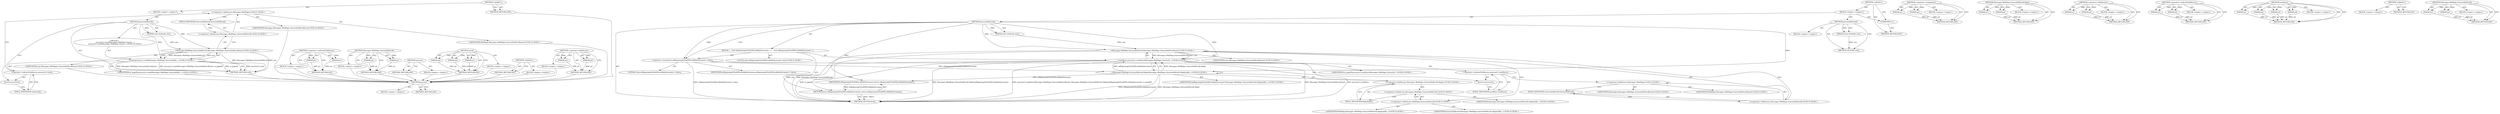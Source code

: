 digraph "Messages.WebPage.GestureDidScroll" {
vulnerable_61 [label=<(METHOD,&lt;operator&gt;.fieldAccess)>];
vulnerable_62 [label=<(PARAM,p1)>];
vulnerable_63 [label=<(PARAM,p2)>];
vulnerable_64 [label=<(BLOCK,&lt;empty&gt;,&lt;empty&gt;)>];
vulnerable_65 [label=<(METHOD_RETURN,ANY)>];
vulnerable_6 [label=<(METHOD,&lt;global&gt;)<SUB>1</SUB>>];
vulnerable_7 [label=<(BLOCK,&lt;empty&gt;,&lt;empty&gt;)<SUB>1</SUB>>];
vulnerable_8 [label=<(METHOD,gestureDidScroll)<SUB>1</SUB>>];
vulnerable_9 [label=<(PARAM,const IntSize&amp; size)<SUB>1</SUB>>];
vulnerable_10 [label="<(BLOCK,{
    process()-&gt;send(Messages::WebPage::Gestur...,{
    process()-&gt;send(Messages::WebPage::Gestur...)<SUB>2</SUB>>"];
vulnerable_11 [label="<(send,process()-&gt;send(Messages::WebPage::GestureDidSc...)<SUB>3</SUB>>"];
vulnerable_12 [label=<(&lt;operator&gt;.indirectFieldAccess,process()-&gt;send)<SUB>3</SUB>>];
vulnerable_13 [label=<(process,process())<SUB>3</SUB>>];
vulnerable_14 [label=<(FIELD_IDENTIFIER,send,send)<SUB>3</SUB>>];
vulnerable_15 [label="<(Messages.WebPage.GestureDidScroll,Messages::WebPage::GestureDidScroll(size))<SUB>3</SUB>>"];
vulnerable_16 [label="<(&lt;operator&gt;.fieldAccess,Messages::WebPage::GestureDidScroll)<SUB>3</SUB>>"];
vulnerable_17 [label="<(&lt;operator&gt;.fieldAccess,Messages::WebPage)<SUB>3</SUB>>"];
vulnerable_18 [label="<(IDENTIFIER,Messages,Messages::WebPage::GestureDidScroll(size))<SUB>3</SUB>>"];
vulnerable_19 [label="<(IDENTIFIER,WebPage,Messages::WebPage::GestureDidScroll(size))<SUB>3</SUB>>"];
vulnerable_20 [label=<(FIELD_IDENTIFIER,GestureDidScroll,GestureDidScroll)<SUB>3</SUB>>];
vulnerable_21 [label="<(IDENTIFIER,size,Messages::WebPage::GestureDidScroll(size))<SUB>3</SUB>>"];
vulnerable_22 [label="<(IDENTIFIER,m_pageID,process()-&gt;send(Messages::WebPage::GestureDidSc...)<SUB>3</SUB>>"];
vulnerable_23 [label=<(METHOD_RETURN,void)<SUB>1</SUB>>];
vulnerable_25 [label=<(METHOD_RETURN,ANY)<SUB>1</SUB>>];
vulnerable_48 [label=<(METHOD,&lt;operator&gt;.indirectFieldAccess)>];
vulnerable_49 [label=<(PARAM,p1)>];
vulnerable_50 [label=<(PARAM,p2)>];
vulnerable_51 [label=<(BLOCK,&lt;empty&gt;,&lt;empty&gt;)>];
vulnerable_52 [label=<(METHOD_RETURN,ANY)>];
vulnerable_56 [label=<(METHOD,Messages.WebPage.GestureDidScroll)>];
vulnerable_57 [label=<(PARAM,p1)>];
vulnerable_58 [label=<(PARAM,p2)>];
vulnerable_59 [label=<(BLOCK,&lt;empty&gt;,&lt;empty&gt;)>];
vulnerable_60 [label=<(METHOD_RETURN,ANY)>];
vulnerable_53 [label=<(METHOD,process)>];
vulnerable_54 [label=<(BLOCK,&lt;empty&gt;,&lt;empty&gt;)>];
vulnerable_55 [label=<(METHOD_RETURN,ANY)>];
vulnerable_42 [label=<(METHOD,send)>];
vulnerable_43 [label=<(PARAM,p1)>];
vulnerable_44 [label=<(PARAM,p2)>];
vulnerable_45 [label=<(PARAM,p3)>];
vulnerable_46 [label=<(BLOCK,&lt;empty&gt;,&lt;empty&gt;)>];
vulnerable_47 [label=<(METHOD_RETURN,ANY)>];
vulnerable_36 [label=<(METHOD,&lt;global&gt;)<SUB>1</SUB>>];
vulnerable_37 [label=<(BLOCK,&lt;empty&gt;,&lt;empty&gt;)>];
vulnerable_38 [label=<(METHOD_RETURN,ANY)>];
fixed_84 [label=<(METHOD,process)>];
fixed_85 [label=<(BLOCK,&lt;empty&gt;,&lt;empty&gt;)>];
fixed_86 [label=<(METHOD_RETURN,ANY)>];
fixed_6 [label=<(METHOD,&lt;global&gt;)<SUB>1</SUB>>];
fixed_7 [label=<(BLOCK,&lt;empty&gt;,&lt;empty&gt;)<SUB>1</SUB>>];
fixed_8 [label=<(METHOD,gestureDidScroll)<SUB>1</SUB>>];
fixed_9 [label=<(PARAM,const IntSize&amp; size)<SUB>1</SUB>>];
fixed_10 [label=<(BLOCK,&lt;empty&gt;,&lt;empty&gt;)>];
fixed_11 [label=<(METHOD_RETURN,void)<SUB>1</SUB>>];
fixed_13 [label=<(UNKNOWN,),))<SUB>1</SUB>>];
fixed_14 [label=<(METHOD,gestureDidScroll)<SUB>2</SUB>>];
fixed_15 [label=<(PARAM,const IntSize&amp; size)<SUB>2</SUB>>];
fixed_16 [label=<(BLOCK,{
    bool atBeginningOrEndOfScrollableDocument...,{
    bool atBeginningOrEndOfScrollableDocument...)<SUB>3</SUB>>];
fixed_17 [label="<(LOCAL,bool atBeginningOrEndOfScrollableDocument: bool)<SUB>4</SUB>>"];
fixed_18 [label=<(&lt;operator&gt;.assignment,atBeginningOrEndOfScrollableDocument = false)<SUB>4</SUB>>];
fixed_19 [label=<(IDENTIFIER,atBeginningOrEndOfScrollableDocument,atBeginningOrEndOfScrollableDocument = false)<SUB>4</SUB>>];
fixed_20 [label=<(LITERAL,false,atBeginningOrEndOfScrollableDocument = false)<SUB>4</SUB>>];
fixed_21 [label="<(sendSync,process()-&gt;sendSync(Messages::WebPage::GestureD...)<SUB>5</SUB>>"];
fixed_22 [label=<(&lt;operator&gt;.indirectFieldAccess,process()-&gt;sendSync)<SUB>5</SUB>>];
fixed_23 [label=<(process,process())<SUB>5</SUB>>];
fixed_24 [label=<(FIELD_IDENTIFIER,sendSync,sendSync)<SUB>5</SUB>>];
fixed_25 [label="<(Messages.WebPage.GestureDidScroll,Messages::WebPage::GestureDidScroll(size))<SUB>5</SUB>>"];
fixed_26 [label="<(&lt;operator&gt;.fieldAccess,Messages::WebPage::GestureDidScroll)<SUB>5</SUB>>"];
fixed_27 [label="<(&lt;operator&gt;.fieldAccess,Messages::WebPage)<SUB>5</SUB>>"];
fixed_28 [label="<(IDENTIFIER,Messages,Messages::WebPage::GestureDidScroll(size))<SUB>5</SUB>>"];
fixed_29 [label="<(IDENTIFIER,WebPage,Messages::WebPage::GestureDidScroll(size))<SUB>5</SUB>>"];
fixed_30 [label=<(FIELD_IDENTIFIER,GestureDidScroll,GestureDidScroll)<SUB>5</SUB>>];
fixed_31 [label="<(IDENTIFIER,size,Messages::WebPage::GestureDidScroll(size))<SUB>5</SUB>>"];
fixed_32 [label="<(Messages.WebPage.GestureDidScroll.Reply,Messages::WebPage::GestureDidScroll::Reply(atBe...)<SUB>5</SUB>>"];
fixed_33 [label="<(&lt;operator&gt;.fieldAccess,Messages::WebPage::GestureDidScroll::Reply)<SUB>5</SUB>>"];
fixed_34 [label="<(&lt;operator&gt;.fieldAccess,Messages::WebPage::GestureDidScroll)<SUB>5</SUB>>"];
fixed_35 [label="<(IDENTIFIER,Messages,Messages::WebPage::GestureDidScroll::Reply(atBe...)<SUB>5</SUB>>"];
fixed_36 [label="<(&lt;operator&gt;.fieldAccess,WebPage::GestureDidScroll)<SUB>5</SUB>>"];
fixed_37 [label="<(IDENTIFIER,WebPage,Messages::WebPage::GestureDidScroll::Reply(atBe...)<SUB>5</SUB>>"];
fixed_38 [label="<(IDENTIFIER,GestureDidScroll,Messages::WebPage::GestureDidScroll::Reply(atBe...)<SUB>5</SUB>>"];
fixed_39 [label=<(FIELD_IDENTIFIER,Reply,Reply)<SUB>5</SUB>>];
fixed_40 [label="<(IDENTIFIER,atBeginningOrEndOfScrollableDocument,Messages::WebPage::GestureDidScroll::Reply(atBe...)<SUB>5</SUB>>"];
fixed_41 [label="<(IDENTIFIER,m_pageID,process()-&gt;sendSync(Messages::WebPage::GestureD...)<SUB>5</SUB>>"];
fixed_42 [label=<(RETURN,return atBeginningOrEndOfScrollableDocument;,return atBeginningOrEndOfScrollableDocument;)<SUB>6</SUB>>];
fixed_43 [label=<(IDENTIFIER,atBeginningOrEndOfScrollableDocument,return atBeginningOrEndOfScrollableDocument;)<SUB>6</SUB>>];
fixed_44 [label=<(METHOD_RETURN,bool)<SUB>2</SUB>>];
fixed_46 [label=<(METHOD_RETURN,ANY)<SUB>1</SUB>>];
fixed_67 [label=<(METHOD,&lt;operator&gt;.assignment)>];
fixed_68 [label=<(PARAM,p1)>];
fixed_69 [label=<(PARAM,p2)>];
fixed_70 [label=<(BLOCK,&lt;empty&gt;,&lt;empty&gt;)>];
fixed_71 [label=<(METHOD_RETURN,ANY)>];
fixed_97 [label=<(METHOD,Messages.WebPage.GestureDidScroll.Reply)>];
fixed_98 [label=<(PARAM,p1)>];
fixed_99 [label=<(PARAM,p2)>];
fixed_100 [label=<(BLOCK,&lt;empty&gt;,&lt;empty&gt;)>];
fixed_101 [label=<(METHOD_RETURN,ANY)>];
fixed_92 [label=<(METHOD,&lt;operator&gt;.fieldAccess)>];
fixed_93 [label=<(PARAM,p1)>];
fixed_94 [label=<(PARAM,p2)>];
fixed_95 [label=<(BLOCK,&lt;empty&gt;,&lt;empty&gt;)>];
fixed_96 [label=<(METHOD_RETURN,ANY)>];
fixed_79 [label=<(METHOD,&lt;operator&gt;.indirectFieldAccess)>];
fixed_80 [label=<(PARAM,p1)>];
fixed_81 [label=<(PARAM,p2)>];
fixed_82 [label=<(BLOCK,&lt;empty&gt;,&lt;empty&gt;)>];
fixed_83 [label=<(METHOD_RETURN,ANY)>];
fixed_72 [label=<(METHOD,sendSync)>];
fixed_73 [label=<(PARAM,p1)>];
fixed_74 [label=<(PARAM,p2)>];
fixed_75 [label=<(PARAM,p3)>];
fixed_76 [label=<(PARAM,p4)>];
fixed_77 [label=<(BLOCK,&lt;empty&gt;,&lt;empty&gt;)>];
fixed_78 [label=<(METHOD_RETURN,ANY)>];
fixed_61 [label=<(METHOD,&lt;global&gt;)<SUB>1</SUB>>];
fixed_62 [label=<(BLOCK,&lt;empty&gt;,&lt;empty&gt;)>];
fixed_63 [label=<(METHOD_RETURN,ANY)>];
fixed_87 [label=<(METHOD,Messages.WebPage.GestureDidScroll)>];
fixed_88 [label=<(PARAM,p1)>];
fixed_89 [label=<(PARAM,p2)>];
fixed_90 [label=<(BLOCK,&lt;empty&gt;,&lt;empty&gt;)>];
fixed_91 [label=<(METHOD_RETURN,ANY)>];
vulnerable_61 -> vulnerable_62  [key=0, label="AST: "];
vulnerable_61 -> vulnerable_62  [key=1, label="DDG: "];
vulnerable_61 -> vulnerable_64  [key=0, label="AST: "];
vulnerable_61 -> vulnerable_63  [key=0, label="AST: "];
vulnerable_61 -> vulnerable_63  [key=1, label="DDG: "];
vulnerable_61 -> vulnerable_65  [key=0, label="AST: "];
vulnerable_61 -> vulnerable_65  [key=1, label="CFG: "];
vulnerable_62 -> vulnerable_65  [key=0, label="DDG: p1"];
vulnerable_63 -> vulnerable_65  [key=0, label="DDG: p2"];
vulnerable_64 -> fixed_84  [key=0];
vulnerable_65 -> fixed_84  [key=0];
vulnerable_6 -> vulnerable_7  [key=0, label="AST: "];
vulnerable_6 -> vulnerable_25  [key=0, label="AST: "];
vulnerable_6 -> vulnerable_25  [key=1, label="CFG: "];
vulnerable_7 -> vulnerable_8  [key=0, label="AST: "];
vulnerable_8 -> vulnerable_9  [key=0, label="AST: "];
vulnerable_8 -> vulnerable_9  [key=1, label="DDG: "];
vulnerable_8 -> vulnerable_10  [key=0, label="AST: "];
vulnerable_8 -> vulnerable_23  [key=0, label="AST: "];
vulnerable_8 -> vulnerable_13  [key=0, label="CFG: "];
vulnerable_8 -> vulnerable_11  [key=0, label="DDG: "];
vulnerable_8 -> vulnerable_15  [key=0, label="DDG: "];
vulnerable_9 -> vulnerable_15  [key=0, label="DDG: size"];
vulnerable_10 -> vulnerable_11  [key=0, label="AST: "];
vulnerable_11 -> vulnerable_12  [key=0, label="AST: "];
vulnerable_11 -> vulnerable_15  [key=0, label="AST: "];
vulnerable_11 -> vulnerable_22  [key=0, label="AST: "];
vulnerable_11 -> vulnerable_23  [key=0, label="CFG: "];
vulnerable_11 -> vulnerable_23  [key=1, label="DDG: process()-&gt;send"];
vulnerable_11 -> vulnerable_23  [key=2, label="DDG: Messages::WebPage::GestureDidScroll(size)"];
vulnerable_11 -> vulnerable_23  [key=3, label="DDG: process()-&gt;send(Messages::WebPage::GestureDidScroll(size), m_pageID)"];
vulnerable_11 -> vulnerable_23  [key=4, label="DDG: m_pageID"];
vulnerable_12 -> vulnerable_13  [key=0, label="AST: "];
vulnerable_12 -> vulnerable_14  [key=0, label="AST: "];
vulnerable_12 -> vulnerable_17  [key=0, label="CFG: "];
vulnerable_13 -> vulnerable_14  [key=0, label="CFG: "];
vulnerable_14 -> vulnerable_12  [key=0, label="CFG: "];
vulnerable_15 -> vulnerable_16  [key=0, label="AST: "];
vulnerable_15 -> vulnerable_21  [key=0, label="AST: "];
vulnerable_15 -> vulnerable_11  [key=0, label="CFG: "];
vulnerable_15 -> vulnerable_11  [key=1, label="DDG: Messages::WebPage::GestureDidScroll"];
vulnerable_15 -> vulnerable_11  [key=2, label="DDG: size"];
vulnerable_15 -> vulnerable_23  [key=0, label="DDG: Messages::WebPage::GestureDidScroll"];
vulnerable_15 -> vulnerable_23  [key=1, label="DDG: size"];
vulnerable_16 -> vulnerable_17  [key=0, label="AST: "];
vulnerable_16 -> vulnerable_20  [key=0, label="AST: "];
vulnerable_16 -> vulnerable_15  [key=0, label="CFG: "];
vulnerable_17 -> vulnerable_18  [key=0, label="AST: "];
vulnerable_17 -> vulnerable_19  [key=0, label="AST: "];
vulnerable_17 -> vulnerable_20  [key=0, label="CFG: "];
vulnerable_18 -> fixed_84  [key=0];
vulnerable_19 -> fixed_84  [key=0];
vulnerable_20 -> vulnerable_16  [key=0, label="CFG: "];
vulnerable_21 -> fixed_84  [key=0];
vulnerable_22 -> fixed_84  [key=0];
vulnerable_23 -> fixed_84  [key=0];
vulnerable_25 -> fixed_84  [key=0];
vulnerable_48 -> vulnerable_49  [key=0, label="AST: "];
vulnerable_48 -> vulnerable_49  [key=1, label="DDG: "];
vulnerable_48 -> vulnerable_51  [key=0, label="AST: "];
vulnerable_48 -> vulnerable_50  [key=0, label="AST: "];
vulnerable_48 -> vulnerable_50  [key=1, label="DDG: "];
vulnerable_48 -> vulnerable_52  [key=0, label="AST: "];
vulnerable_48 -> vulnerable_52  [key=1, label="CFG: "];
vulnerable_49 -> vulnerable_52  [key=0, label="DDG: p1"];
vulnerable_50 -> vulnerable_52  [key=0, label="DDG: p2"];
vulnerable_51 -> fixed_84  [key=0];
vulnerable_52 -> fixed_84  [key=0];
vulnerable_56 -> vulnerable_57  [key=0, label="AST: "];
vulnerable_56 -> vulnerable_57  [key=1, label="DDG: "];
vulnerable_56 -> vulnerable_59  [key=0, label="AST: "];
vulnerable_56 -> vulnerable_58  [key=0, label="AST: "];
vulnerable_56 -> vulnerable_58  [key=1, label="DDG: "];
vulnerable_56 -> vulnerable_60  [key=0, label="AST: "];
vulnerable_56 -> vulnerable_60  [key=1, label="CFG: "];
vulnerable_57 -> vulnerable_60  [key=0, label="DDG: p1"];
vulnerable_58 -> vulnerable_60  [key=0, label="DDG: p2"];
vulnerable_59 -> fixed_84  [key=0];
vulnerable_60 -> fixed_84  [key=0];
vulnerable_53 -> vulnerable_54  [key=0, label="AST: "];
vulnerable_53 -> vulnerable_55  [key=0, label="AST: "];
vulnerable_53 -> vulnerable_55  [key=1, label="CFG: "];
vulnerable_54 -> fixed_84  [key=0];
vulnerable_55 -> fixed_84  [key=0];
vulnerable_42 -> vulnerable_43  [key=0, label="AST: "];
vulnerable_42 -> vulnerable_43  [key=1, label="DDG: "];
vulnerable_42 -> vulnerable_46  [key=0, label="AST: "];
vulnerable_42 -> vulnerable_44  [key=0, label="AST: "];
vulnerable_42 -> vulnerable_44  [key=1, label="DDG: "];
vulnerable_42 -> vulnerable_47  [key=0, label="AST: "];
vulnerable_42 -> vulnerable_47  [key=1, label="CFG: "];
vulnerable_42 -> vulnerable_45  [key=0, label="AST: "];
vulnerable_42 -> vulnerable_45  [key=1, label="DDG: "];
vulnerable_43 -> vulnerable_47  [key=0, label="DDG: p1"];
vulnerable_44 -> vulnerable_47  [key=0, label="DDG: p2"];
vulnerable_45 -> vulnerable_47  [key=0, label="DDG: p3"];
vulnerable_46 -> fixed_84  [key=0];
vulnerable_47 -> fixed_84  [key=0];
vulnerable_36 -> vulnerable_37  [key=0, label="AST: "];
vulnerable_36 -> vulnerable_38  [key=0, label="AST: "];
vulnerable_36 -> vulnerable_38  [key=1, label="CFG: "];
vulnerable_37 -> fixed_84  [key=0];
vulnerable_38 -> fixed_84  [key=0];
fixed_84 -> fixed_85  [key=0, label="AST: "];
fixed_84 -> fixed_86  [key=0, label="AST: "];
fixed_84 -> fixed_86  [key=1, label="CFG: "];
fixed_6 -> fixed_7  [key=0, label="AST: "];
fixed_6 -> fixed_46  [key=0, label="AST: "];
fixed_6 -> fixed_13  [key=0, label="CFG: "];
fixed_7 -> fixed_8  [key=0, label="AST: "];
fixed_7 -> fixed_13  [key=0, label="AST: "];
fixed_7 -> fixed_14  [key=0, label="AST: "];
fixed_8 -> fixed_9  [key=0, label="AST: "];
fixed_8 -> fixed_9  [key=1, label="DDG: "];
fixed_8 -> fixed_10  [key=0, label="AST: "];
fixed_8 -> fixed_11  [key=0, label="AST: "];
fixed_8 -> fixed_11  [key=1, label="CFG: "];
fixed_9 -> fixed_11  [key=0, label="DDG: size"];
fixed_13 -> fixed_46  [key=0, label="CFG: "];
fixed_14 -> fixed_15  [key=0, label="AST: "];
fixed_14 -> fixed_15  [key=1, label="DDG: "];
fixed_14 -> fixed_16  [key=0, label="AST: "];
fixed_14 -> fixed_44  [key=0, label="AST: "];
fixed_14 -> fixed_18  [key=0, label="CFG: "];
fixed_14 -> fixed_18  [key=1, label="DDG: "];
fixed_14 -> fixed_21  [key=0, label="DDG: "];
fixed_14 -> fixed_43  [key=0, label="DDG: "];
fixed_14 -> fixed_25  [key=0, label="DDG: "];
fixed_14 -> fixed_32  [key=0, label="DDG: "];
fixed_15 -> fixed_25  [key=0, label="DDG: size"];
fixed_16 -> fixed_17  [key=0, label="AST: "];
fixed_16 -> fixed_18  [key=0, label="AST: "];
fixed_16 -> fixed_21  [key=0, label="AST: "];
fixed_16 -> fixed_42  [key=0, label="AST: "];
fixed_18 -> fixed_19  [key=0, label="AST: "];
fixed_18 -> fixed_20  [key=0, label="AST: "];
fixed_18 -> fixed_23  [key=0, label="CFG: "];
fixed_18 -> fixed_44  [key=0, label="DDG: atBeginningOrEndOfScrollableDocument = false"];
fixed_18 -> fixed_32  [key=0, label="DDG: atBeginningOrEndOfScrollableDocument"];
fixed_21 -> fixed_22  [key=0, label="AST: "];
fixed_21 -> fixed_25  [key=0, label="AST: "];
fixed_21 -> fixed_32  [key=0, label="AST: "];
fixed_21 -> fixed_41  [key=0, label="AST: "];
fixed_21 -> fixed_42  [key=0, label="CFG: "];
fixed_21 -> fixed_44  [key=0, label="DDG: process()-&gt;sendSync"];
fixed_21 -> fixed_44  [key=1, label="DDG: Messages::WebPage::GestureDidScroll(size)"];
fixed_21 -> fixed_44  [key=2, label="DDG: Messages::WebPage::GestureDidScroll::Reply(atBeginningOrEndOfScrollableDocument)"];
fixed_21 -> fixed_44  [key=3, label="DDG: process()-&gt;sendSync(Messages::WebPage::GestureDidScroll(size), Messages::WebPage::GestureDidScroll::Reply(atBeginningOrEndOfScrollableDocument), m_pageID)"];
fixed_21 -> fixed_44  [key=4, label="DDG: m_pageID"];
fixed_22 -> fixed_23  [key=0, label="AST: "];
fixed_22 -> fixed_24  [key=0, label="AST: "];
fixed_22 -> fixed_27  [key=0, label="CFG: "];
fixed_23 -> fixed_24  [key=0, label="CFG: "];
fixed_24 -> fixed_22  [key=0, label="CFG: "];
fixed_25 -> fixed_26  [key=0, label="AST: "];
fixed_25 -> fixed_31  [key=0, label="AST: "];
fixed_25 -> fixed_36  [key=0, label="CFG: "];
fixed_25 -> fixed_44  [key=0, label="DDG: Messages::WebPage::GestureDidScroll"];
fixed_25 -> fixed_44  [key=1, label="DDG: size"];
fixed_25 -> fixed_21  [key=0, label="DDG: Messages::WebPage::GestureDidScroll"];
fixed_25 -> fixed_21  [key=1, label="DDG: size"];
fixed_26 -> fixed_27  [key=0, label="AST: "];
fixed_26 -> fixed_30  [key=0, label="AST: "];
fixed_26 -> fixed_25  [key=0, label="CFG: "];
fixed_27 -> fixed_28  [key=0, label="AST: "];
fixed_27 -> fixed_29  [key=0, label="AST: "];
fixed_27 -> fixed_30  [key=0, label="CFG: "];
fixed_30 -> fixed_26  [key=0, label="CFG: "];
fixed_32 -> fixed_33  [key=0, label="AST: "];
fixed_32 -> fixed_40  [key=0, label="AST: "];
fixed_32 -> fixed_21  [key=0, label="CFG: "];
fixed_32 -> fixed_21  [key=1, label="DDG: Messages::WebPage::GestureDidScroll::Reply"];
fixed_32 -> fixed_21  [key=2, label="DDG: atBeginningOrEndOfScrollableDocument"];
fixed_32 -> fixed_44  [key=0, label="DDG: Messages::WebPage::GestureDidScroll::Reply"];
fixed_32 -> fixed_44  [key=1, label="DDG: atBeginningOrEndOfScrollableDocument"];
fixed_32 -> fixed_43  [key=0, label="DDG: atBeginningOrEndOfScrollableDocument"];
fixed_33 -> fixed_34  [key=0, label="AST: "];
fixed_33 -> fixed_39  [key=0, label="AST: "];
fixed_33 -> fixed_32  [key=0, label="CFG: "];
fixed_34 -> fixed_35  [key=0, label="AST: "];
fixed_34 -> fixed_36  [key=0, label="AST: "];
fixed_34 -> fixed_39  [key=0, label="CFG: "];
fixed_36 -> fixed_37  [key=0, label="AST: "];
fixed_36 -> fixed_38  [key=0, label="AST: "];
fixed_36 -> fixed_34  [key=0, label="CFG: "];
fixed_39 -> fixed_33  [key=0, label="CFG: "];
fixed_42 -> fixed_43  [key=0, label="AST: "];
fixed_42 -> fixed_44  [key=0, label="CFG: "];
fixed_42 -> fixed_44  [key=1, label="DDG: &lt;RET&gt;"];
fixed_43 -> fixed_42  [key=0, label="DDG: atBeginningOrEndOfScrollableDocument"];
fixed_67 -> fixed_68  [key=0, label="AST: "];
fixed_67 -> fixed_68  [key=1, label="DDG: "];
fixed_67 -> fixed_70  [key=0, label="AST: "];
fixed_67 -> fixed_69  [key=0, label="AST: "];
fixed_67 -> fixed_69  [key=1, label="DDG: "];
fixed_67 -> fixed_71  [key=0, label="AST: "];
fixed_67 -> fixed_71  [key=1, label="CFG: "];
fixed_68 -> fixed_71  [key=0, label="DDG: p1"];
fixed_69 -> fixed_71  [key=0, label="DDG: p2"];
fixed_97 -> fixed_98  [key=0, label="AST: "];
fixed_97 -> fixed_98  [key=1, label="DDG: "];
fixed_97 -> fixed_100  [key=0, label="AST: "];
fixed_97 -> fixed_99  [key=0, label="AST: "];
fixed_97 -> fixed_99  [key=1, label="DDG: "];
fixed_97 -> fixed_101  [key=0, label="AST: "];
fixed_97 -> fixed_101  [key=1, label="CFG: "];
fixed_98 -> fixed_101  [key=0, label="DDG: p1"];
fixed_99 -> fixed_101  [key=0, label="DDG: p2"];
fixed_92 -> fixed_93  [key=0, label="AST: "];
fixed_92 -> fixed_93  [key=1, label="DDG: "];
fixed_92 -> fixed_95  [key=0, label="AST: "];
fixed_92 -> fixed_94  [key=0, label="AST: "];
fixed_92 -> fixed_94  [key=1, label="DDG: "];
fixed_92 -> fixed_96  [key=0, label="AST: "];
fixed_92 -> fixed_96  [key=1, label="CFG: "];
fixed_93 -> fixed_96  [key=0, label="DDG: p1"];
fixed_94 -> fixed_96  [key=0, label="DDG: p2"];
fixed_79 -> fixed_80  [key=0, label="AST: "];
fixed_79 -> fixed_80  [key=1, label="DDG: "];
fixed_79 -> fixed_82  [key=0, label="AST: "];
fixed_79 -> fixed_81  [key=0, label="AST: "];
fixed_79 -> fixed_81  [key=1, label="DDG: "];
fixed_79 -> fixed_83  [key=0, label="AST: "];
fixed_79 -> fixed_83  [key=1, label="CFG: "];
fixed_80 -> fixed_83  [key=0, label="DDG: p1"];
fixed_81 -> fixed_83  [key=0, label="DDG: p2"];
fixed_72 -> fixed_73  [key=0, label="AST: "];
fixed_72 -> fixed_73  [key=1, label="DDG: "];
fixed_72 -> fixed_77  [key=0, label="AST: "];
fixed_72 -> fixed_74  [key=0, label="AST: "];
fixed_72 -> fixed_74  [key=1, label="DDG: "];
fixed_72 -> fixed_78  [key=0, label="AST: "];
fixed_72 -> fixed_78  [key=1, label="CFG: "];
fixed_72 -> fixed_75  [key=0, label="AST: "];
fixed_72 -> fixed_75  [key=1, label="DDG: "];
fixed_72 -> fixed_76  [key=0, label="AST: "];
fixed_72 -> fixed_76  [key=1, label="DDG: "];
fixed_73 -> fixed_78  [key=0, label="DDG: p1"];
fixed_74 -> fixed_78  [key=0, label="DDG: p2"];
fixed_75 -> fixed_78  [key=0, label="DDG: p3"];
fixed_76 -> fixed_78  [key=0, label="DDG: p4"];
fixed_61 -> fixed_62  [key=0, label="AST: "];
fixed_61 -> fixed_63  [key=0, label="AST: "];
fixed_61 -> fixed_63  [key=1, label="CFG: "];
fixed_87 -> fixed_88  [key=0, label="AST: "];
fixed_87 -> fixed_88  [key=1, label="DDG: "];
fixed_87 -> fixed_90  [key=0, label="AST: "];
fixed_87 -> fixed_89  [key=0, label="AST: "];
fixed_87 -> fixed_89  [key=1, label="DDG: "];
fixed_87 -> fixed_91  [key=0, label="AST: "];
fixed_87 -> fixed_91  [key=1, label="CFG: "];
fixed_88 -> fixed_91  [key=0, label="DDG: p1"];
fixed_89 -> fixed_91  [key=0, label="DDG: p2"];
}
